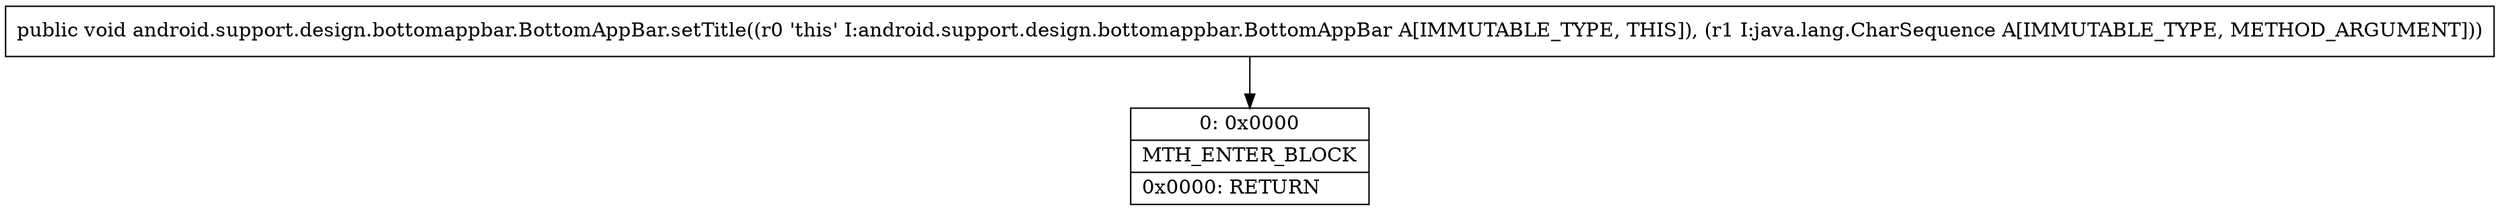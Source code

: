 digraph "CFG forandroid.support.design.bottomappbar.BottomAppBar.setTitle(Ljava\/lang\/CharSequence;)V" {
Node_0 [shape=record,label="{0\:\ 0x0000|MTH_ENTER_BLOCK\l|0x0000: RETURN   \l}"];
MethodNode[shape=record,label="{public void android.support.design.bottomappbar.BottomAppBar.setTitle((r0 'this' I:android.support.design.bottomappbar.BottomAppBar A[IMMUTABLE_TYPE, THIS]), (r1 I:java.lang.CharSequence A[IMMUTABLE_TYPE, METHOD_ARGUMENT])) }"];
MethodNode -> Node_0;
}

